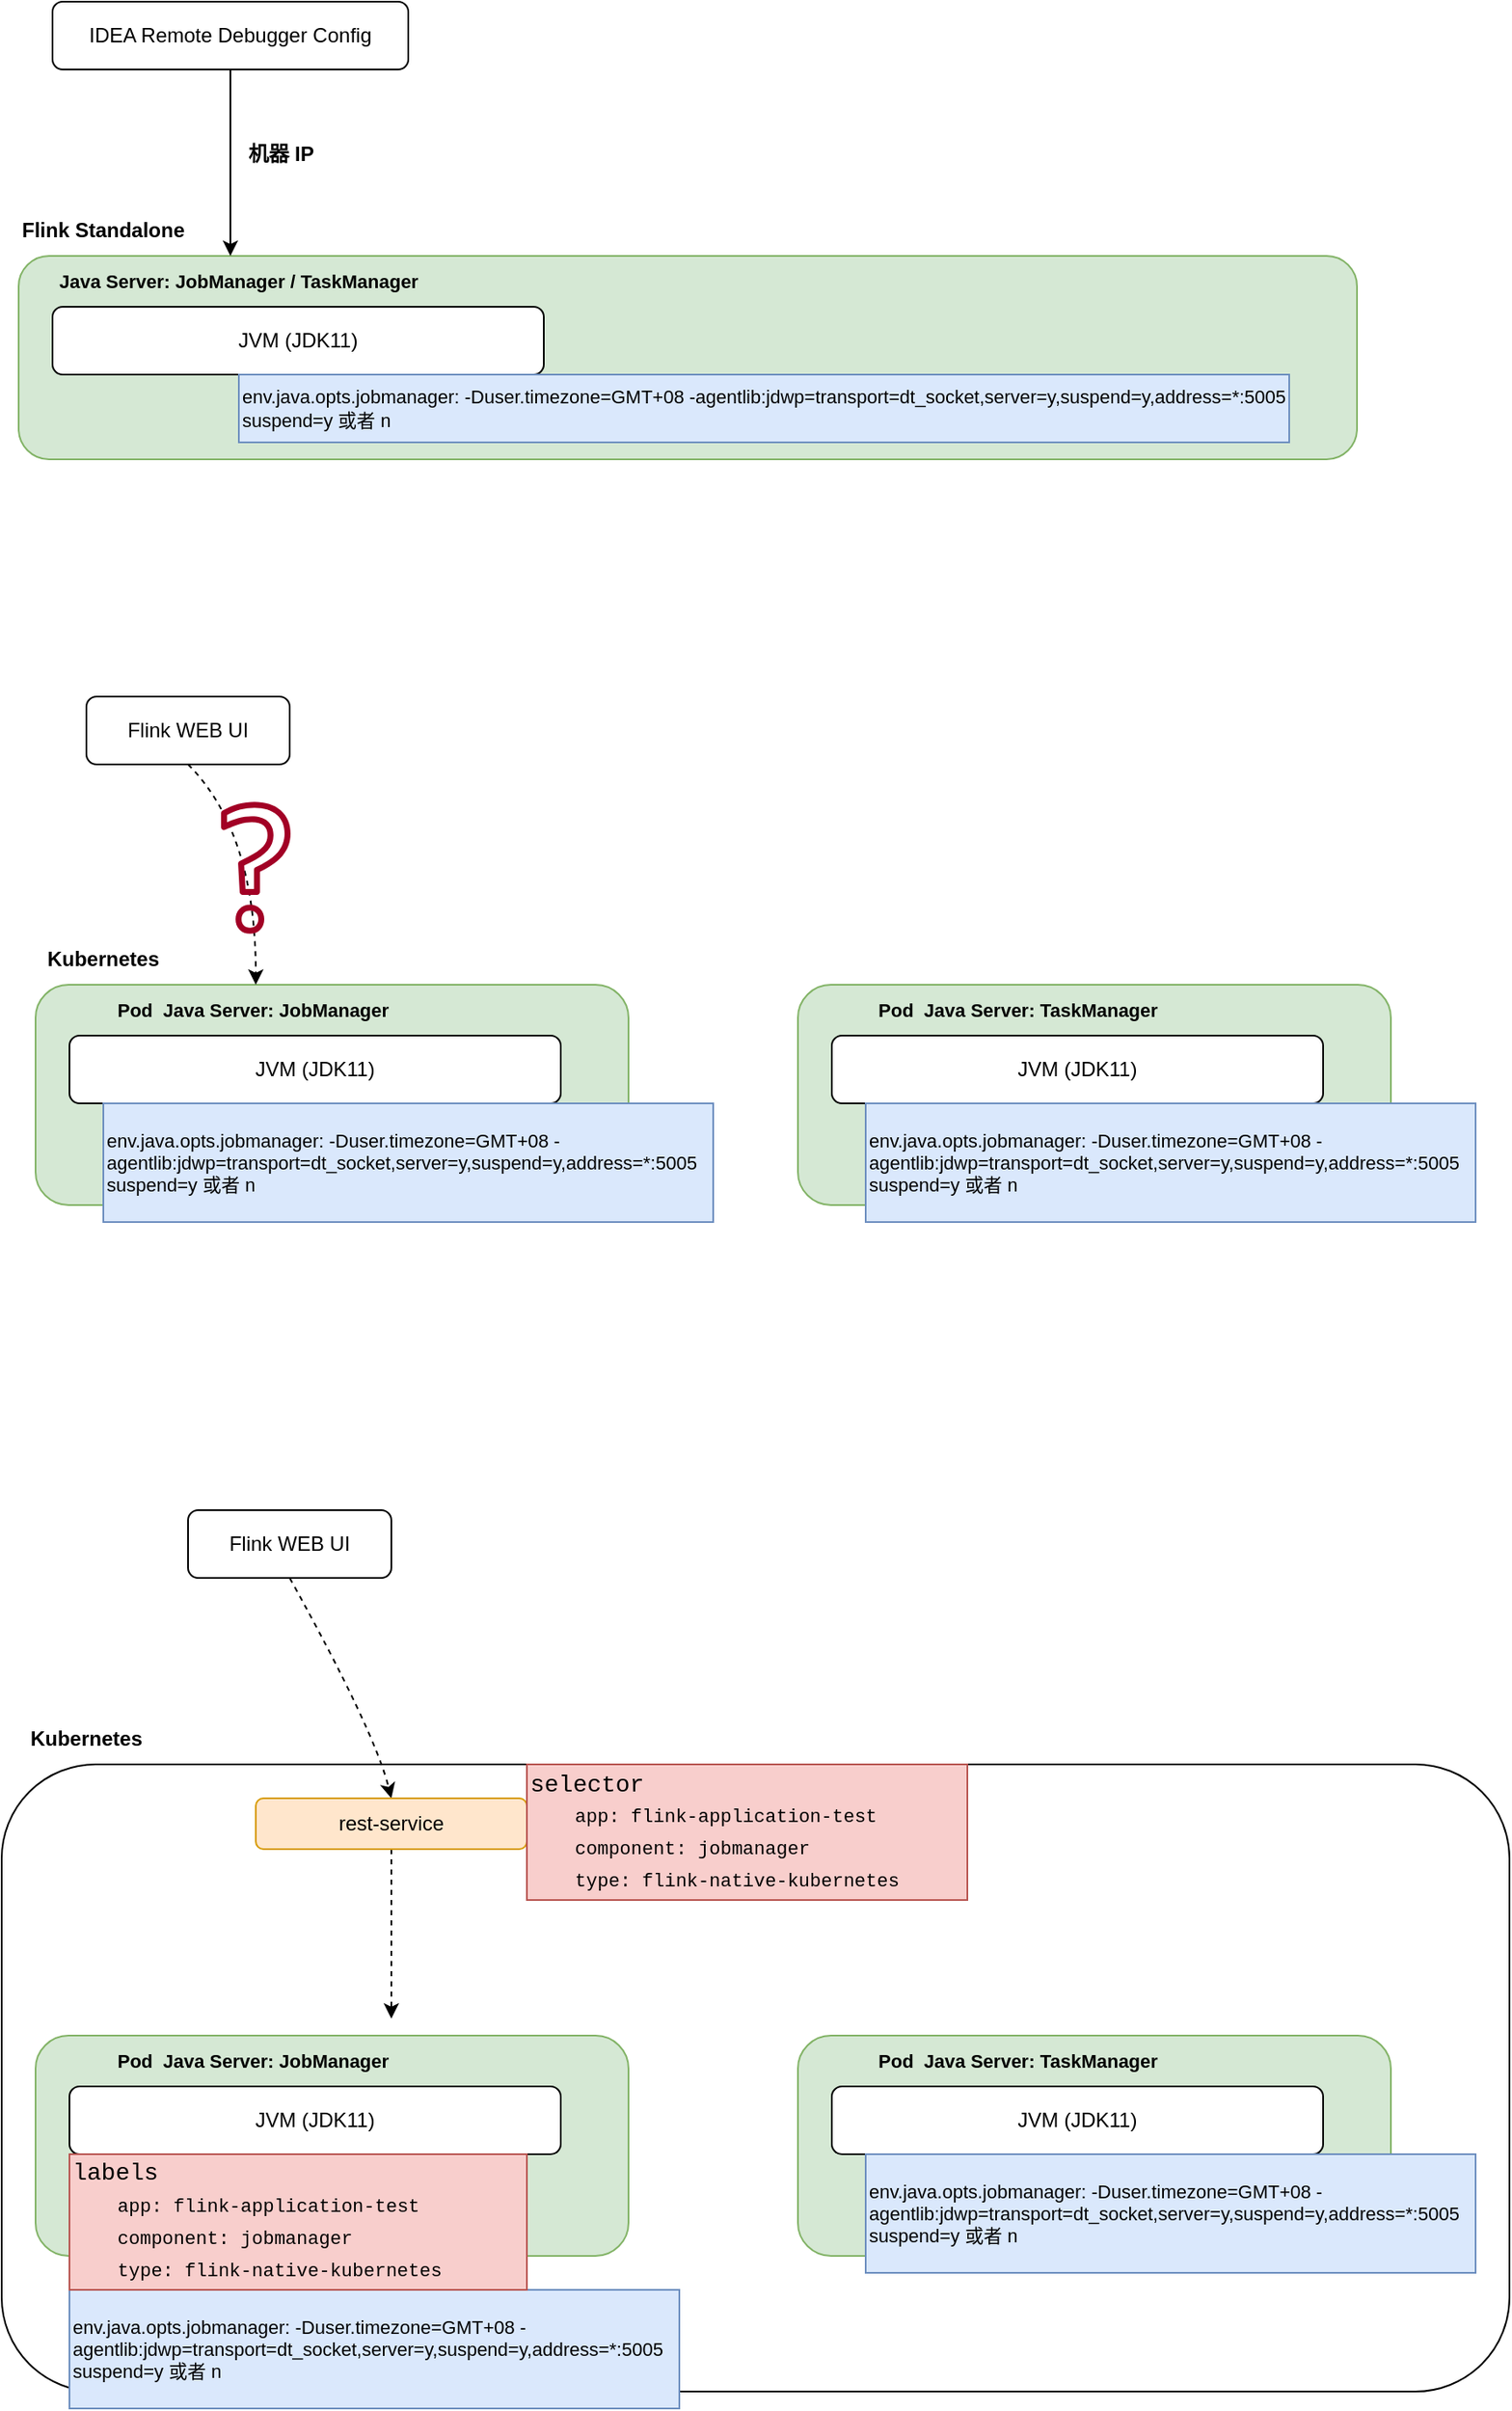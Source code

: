 <mxfile version="25.0.2">
  <diagram name="第 1 页" id="2tibv39SI-iQMo4GeGhA">
    <mxGraphModel dx="1834" dy="854" grid="1" gridSize="10" guides="1" tooltips="1" connect="1" arrows="1" fold="1" page="0" pageScale="1" pageWidth="827" pageHeight="1169" math="0" shadow="0">
      <root>
        <mxCell id="0" />
        <mxCell id="1" parent="0" />
        <mxCell id="dxhuILQCUcfVavFZVL47-47" value="" style="rounded=1;whiteSpace=wrap;html=1;fillColor=none;" vertex="1" parent="1">
          <mxGeometry x="-80" y="1150" width="890" height="370" as="geometry" />
        </mxCell>
        <mxCell id="dxhuILQCUcfVavFZVL47-6" value="" style="rounded=1;whiteSpace=wrap;html=1;fillColor=#d5e8d4;strokeColor=#82b366;" vertex="1" parent="1">
          <mxGeometry x="-70" y="260" width="790" height="120" as="geometry" />
        </mxCell>
        <mxCell id="dxhuILQCUcfVavFZVL47-5" style="edgeStyle=orthogonalEdgeStyle;rounded=0;orthogonalLoop=1;jettySize=auto;html=1;" edge="1" parent="1" source="dxhuILQCUcfVavFZVL47-1">
          <mxGeometry relative="1" as="geometry">
            <mxPoint x="55" y="260" as="targetPoint" />
          </mxGeometry>
        </mxCell>
        <mxCell id="dxhuILQCUcfVavFZVL47-1" value="IDEA Remote Debugger Config" style="rounded=1;whiteSpace=wrap;html=1;" vertex="1" parent="1">
          <mxGeometry x="-50" y="110" width="210" height="40" as="geometry" />
        </mxCell>
        <mxCell id="dxhuILQCUcfVavFZVL47-2" value="JVM (JDK11)" style="rounded=1;whiteSpace=wrap;html=1;" vertex="1" parent="1">
          <mxGeometry x="-50" y="290" width="290" height="40" as="geometry" />
        </mxCell>
        <mxCell id="dxhuILQCUcfVavFZVL47-3" value="Java Server: JobManager / TaskManager" style="text;html=1;align=center;verticalAlign=middle;whiteSpace=wrap;rounded=0;fontSize=11;fontStyle=1" vertex="1" parent="1">
          <mxGeometry x="-50" y="260" width="220" height="30" as="geometry" />
        </mxCell>
        <mxCell id="dxhuILQCUcfVavFZVL47-4" value="env.java.opts.jobmanager: -Duser.timezone=GMT+08 -agentlib:jdwp=transport=dt_socket,server=y,suspend=y,address=*:5005&lt;br&gt;&lt;div style=&quot;text-align: left;&quot;&gt;&lt;span style=&quot;text-align: center;&quot;&gt;suspend=y 或者 n&lt;/span&gt;&lt;/div&gt;" style="text;html=1;align=center;verticalAlign=middle;whiteSpace=wrap;rounded=0;fontSize=11;fillColor=#dae8fc;strokeColor=#6c8ebf;" vertex="1" parent="1">
          <mxGeometry x="60" y="330" width="620" height="40" as="geometry" />
        </mxCell>
        <mxCell id="dxhuILQCUcfVavFZVL47-7" value="Flink Standalone" style="text;html=1;align=center;verticalAlign=middle;whiteSpace=wrap;rounded=0;fontStyle=1" vertex="1" parent="1">
          <mxGeometry x="-70" y="230" width="100" height="30" as="geometry" />
        </mxCell>
        <mxCell id="dxhuILQCUcfVavFZVL47-8" value="机器 IP" style="text;html=1;align=center;verticalAlign=middle;whiteSpace=wrap;rounded=0;fontStyle=1" vertex="1" parent="1">
          <mxGeometry x="60" y="190" width="50" height="20" as="geometry" />
        </mxCell>
        <mxCell id="dxhuILQCUcfVavFZVL47-9" value="" style="rounded=1;whiteSpace=wrap;html=1;fillColor=#d5e8d4;strokeColor=#82b366;" vertex="1" parent="1">
          <mxGeometry x="-60" y="690" width="350" height="130" as="geometry" />
        </mxCell>
        <mxCell id="dxhuILQCUcfVavFZVL47-11" value="Flink WEB UI" style="rounded=1;whiteSpace=wrap;html=1;" vertex="1" parent="1">
          <mxGeometry x="-30" y="520" width="120" height="40" as="geometry" />
        </mxCell>
        <mxCell id="dxhuILQCUcfVavFZVL47-12" value="JVM (JDK11)" style="rounded=1;whiteSpace=wrap;html=1;" vertex="1" parent="1">
          <mxGeometry x="-40" y="720" width="290" height="40" as="geometry" />
        </mxCell>
        <mxCell id="dxhuILQCUcfVavFZVL47-13" value="Pod&amp;nbsp; Java Server: JobManager&amp;nbsp;" style="text;html=1;align=center;verticalAlign=middle;whiteSpace=wrap;rounded=0;fontSize=11;fontStyle=1" vertex="1" parent="1">
          <mxGeometry x="-40" y="690" width="220" height="30" as="geometry" />
        </mxCell>
        <mxCell id="dxhuILQCUcfVavFZVL47-14" value="env.java.opts.jobmanager: -Duser.timezone=GMT+08 -agentlib:jdwp=transport=dt_socket,server=y,suspend=y,address=*:5005&lt;br&gt;&lt;div style=&quot;&quot;&gt;&lt;span style=&quot;&quot;&gt;suspend=y 或者 n&lt;/span&gt;&lt;/div&gt;" style="text;html=1;align=left;verticalAlign=middle;whiteSpace=wrap;rounded=0;fontSize=11;fillColor=#dae8fc;strokeColor=#6c8ebf;" vertex="1" parent="1">
          <mxGeometry x="-20" y="760" width="360" height="70" as="geometry" />
        </mxCell>
        <mxCell id="dxhuILQCUcfVavFZVL47-15" value="Kubernetes" style="text;html=1;align=center;verticalAlign=middle;whiteSpace=wrap;rounded=0;fontStyle=1" vertex="1" parent="1">
          <mxGeometry x="-60" y="660" width="80" height="30" as="geometry" />
        </mxCell>
        <mxCell id="dxhuILQCUcfVavFZVL47-21" value="" style="rounded=1;whiteSpace=wrap;html=1;fillColor=#d5e8d4;strokeColor=#82b366;" vertex="1" parent="1">
          <mxGeometry x="390" y="690" width="350" height="130" as="geometry" />
        </mxCell>
        <mxCell id="dxhuILQCUcfVavFZVL47-22" value="JVM (JDK11)" style="rounded=1;whiteSpace=wrap;html=1;" vertex="1" parent="1">
          <mxGeometry x="410" y="720" width="290" height="40" as="geometry" />
        </mxCell>
        <mxCell id="dxhuILQCUcfVavFZVL47-23" value="Pod&amp;nbsp; Java Server: TaskManager" style="text;html=1;align=center;verticalAlign=middle;whiteSpace=wrap;rounded=0;fontSize=11;fontStyle=1" vertex="1" parent="1">
          <mxGeometry x="410" y="690" width="220" height="30" as="geometry" />
        </mxCell>
        <mxCell id="dxhuILQCUcfVavFZVL47-24" value="env.java.opts.jobmanager: -Duser.timezone=GMT+08 -agentlib:jdwp=transport=dt_socket,server=y,suspend=y,address=*:5005&lt;br&gt;&lt;div style=&quot;&quot;&gt;&lt;span style=&quot;&quot;&gt;suspend=y 或者 n&lt;/span&gt;&lt;/div&gt;" style="text;html=1;align=left;verticalAlign=middle;whiteSpace=wrap;rounded=0;fontSize=11;fillColor=#dae8fc;strokeColor=#6c8ebf;" vertex="1" parent="1">
          <mxGeometry x="430" y="760" width="360" height="70" as="geometry" />
        </mxCell>
        <mxCell id="dxhuILQCUcfVavFZVL47-26" value="" style="curved=1;endArrow=classic;html=1;rounded=0;exitX=0.5;exitY=1;exitDx=0;exitDy=0;entryX=0.5;entryY=0;entryDx=0;entryDy=0;dashed=1;" edge="1" parent="1" source="dxhuILQCUcfVavFZVL47-11" target="dxhuILQCUcfVavFZVL47-13">
          <mxGeometry width="50" height="50" relative="1" as="geometry">
            <mxPoint x="210" y="640" as="sourcePoint" />
            <mxPoint x="260" y="590" as="targetPoint" />
            <Array as="points">
              <mxPoint x="70" y="600" />
            </Array>
          </mxGeometry>
        </mxCell>
        <mxCell id="dxhuILQCUcfVavFZVL47-28" value="" style="sketch=0;outlineConnect=0;fillColor=#a20025;strokeColor=#6F0000;dashed=0;verticalLabelPosition=bottom;verticalAlign=top;align=center;html=1;fontSize=12;fontStyle=0;aspect=fixed;pointerEvents=1;shape=mxgraph.aws4.question;fontColor=#ffffff;" vertex="1" parent="1">
          <mxGeometry x="49.5" y="582" width="41" height="78" as="geometry" />
        </mxCell>
        <mxCell id="dxhuILQCUcfVavFZVL47-29" value="" style="rounded=1;whiteSpace=wrap;html=1;fillColor=#d5e8d4;strokeColor=#82b366;" vertex="1" parent="1">
          <mxGeometry x="-60" y="1310" width="350" height="130" as="geometry" />
        </mxCell>
        <mxCell id="dxhuILQCUcfVavFZVL47-30" value="Flink WEB UI" style="rounded=1;whiteSpace=wrap;html=1;" vertex="1" parent="1">
          <mxGeometry x="30" y="1000" width="120" height="40" as="geometry" />
        </mxCell>
        <mxCell id="dxhuILQCUcfVavFZVL47-31" value="JVM (JDK11)" style="rounded=1;whiteSpace=wrap;html=1;" vertex="1" parent="1">
          <mxGeometry x="-40" y="1340" width="290" height="40" as="geometry" />
        </mxCell>
        <mxCell id="dxhuILQCUcfVavFZVL47-32" value="Pod&amp;nbsp; Java Server: JobManager&amp;nbsp;" style="text;html=1;align=center;verticalAlign=middle;whiteSpace=wrap;rounded=0;fontSize=11;fontStyle=1" vertex="1" parent="1">
          <mxGeometry x="-40" y="1310" width="220" height="30" as="geometry" />
        </mxCell>
        <mxCell id="dxhuILQCUcfVavFZVL47-33" value="env.java.opts.jobmanager: -Duser.timezone=GMT+08 -agentlib:jdwp=transport=dt_socket,server=y,suspend=y,address=*:5005&lt;br&gt;&lt;div style=&quot;&quot;&gt;&lt;span style=&quot;&quot;&gt;suspend=y 或者 n&lt;/span&gt;&lt;/div&gt;" style="text;html=1;align=left;verticalAlign=middle;whiteSpace=wrap;rounded=0;fontSize=11;fillColor=#dae8fc;strokeColor=#6c8ebf;" vertex="1" parent="1">
          <mxGeometry x="-40" y="1460" width="360" height="70" as="geometry" />
        </mxCell>
        <mxCell id="dxhuILQCUcfVavFZVL47-34" value="Kubernetes" style="text;html=1;align=center;verticalAlign=middle;whiteSpace=wrap;rounded=0;fontStyle=1" vertex="1" parent="1">
          <mxGeometry x="-70" y="1120" width="80" height="30" as="geometry" />
        </mxCell>
        <mxCell id="dxhuILQCUcfVavFZVL47-35" value="" style="rounded=1;whiteSpace=wrap;html=1;fillColor=#d5e8d4;strokeColor=#82b366;" vertex="1" parent="1">
          <mxGeometry x="390" y="1310" width="350" height="130" as="geometry" />
        </mxCell>
        <mxCell id="dxhuILQCUcfVavFZVL47-36" value="JVM (JDK11)" style="rounded=1;whiteSpace=wrap;html=1;" vertex="1" parent="1">
          <mxGeometry x="410" y="1340" width="290" height="40" as="geometry" />
        </mxCell>
        <mxCell id="dxhuILQCUcfVavFZVL47-37" value="Pod&amp;nbsp; Java Server: TaskManager" style="text;html=1;align=center;verticalAlign=middle;whiteSpace=wrap;rounded=0;fontSize=11;fontStyle=1" vertex="1" parent="1">
          <mxGeometry x="410" y="1310" width="220" height="30" as="geometry" />
        </mxCell>
        <mxCell id="dxhuILQCUcfVavFZVL47-38" value="env.java.opts.jobmanager: -Duser.timezone=GMT+08 -agentlib:jdwp=transport=dt_socket,server=y,suspend=y,address=*:5005&lt;br&gt;&lt;div style=&quot;&quot;&gt;&lt;span style=&quot;&quot;&gt;suspend=y 或者 n&lt;/span&gt;&lt;/div&gt;" style="text;html=1;align=left;verticalAlign=middle;whiteSpace=wrap;rounded=0;fontSize=11;fillColor=#dae8fc;strokeColor=#6c8ebf;" vertex="1" parent="1">
          <mxGeometry x="430" y="1380" width="360" height="70" as="geometry" />
        </mxCell>
        <mxCell id="dxhuILQCUcfVavFZVL47-39" value="" style="curved=1;endArrow=classic;html=1;rounded=0;exitX=0.5;exitY=1;exitDx=0;exitDy=0;entryX=0.5;entryY=0;entryDx=0;entryDy=0;dashed=1;" edge="1" parent="1" source="dxhuILQCUcfVavFZVL47-30" target="dxhuILQCUcfVavFZVL47-41">
          <mxGeometry width="50" height="50" relative="1" as="geometry">
            <mxPoint x="210" y="1200" as="sourcePoint" />
            <mxPoint x="260" y="1150" as="targetPoint" />
            <Array as="points">
              <mxPoint x="140" y="1130" />
            </Array>
          </mxGeometry>
        </mxCell>
        <mxCell id="dxhuILQCUcfVavFZVL47-42" style="edgeStyle=orthogonalEdgeStyle;rounded=0;orthogonalLoop=1;jettySize=auto;html=1;dashed=1;" edge="1" parent="1" source="dxhuILQCUcfVavFZVL47-41">
          <mxGeometry relative="1" as="geometry">
            <mxPoint x="150" y="1300" as="targetPoint" />
          </mxGeometry>
        </mxCell>
        <mxCell id="dxhuILQCUcfVavFZVL47-41" value="rest-service" style="rounded=1;whiteSpace=wrap;html=1;fillColor=#ffe6cc;strokeColor=#d79b00;" vertex="1" parent="1">
          <mxGeometry x="70" y="1170" width="160" height="30" as="geometry" />
        </mxCell>
        <mxCell id="dxhuILQCUcfVavFZVL47-45" value="&lt;div style=&quot;font-family: Consolas, &amp;quot;Courier New&amp;quot;, monospace; line-height: 19px; white-space: pre;&quot;&gt;&lt;div&gt;&lt;font style=&quot;font-size: 14px;&quot;&gt;labels&lt;/font&gt;&lt;/div&gt;&lt;div&gt;&amp;nbsp; &amp;nbsp; &lt;span style=&quot;&quot;&gt;app&lt;/span&gt;: &lt;span style=&quot;&quot;&gt;flink-application-test&lt;/span&gt;&lt;/div&gt;&lt;div&gt;&amp;nbsp; &amp;nbsp; &lt;span style=&quot;&quot;&gt;component&lt;/span&gt;: &lt;span style=&quot;&quot;&gt;jobmanager&lt;/span&gt;&lt;/div&gt;&lt;div&gt;&amp;nbsp; &amp;nbsp; &lt;span style=&quot;&quot;&gt;type&lt;/span&gt;: &lt;span style=&quot;&quot;&gt;flink-native-kubernetes&lt;/span&gt;&lt;/div&gt;&lt;/div&gt;" style="text;html=1;align=left;verticalAlign=middle;whiteSpace=wrap;rounded=0;fontSize=11;labelBackgroundColor=none;fillColor=#f8cecc;strokeColor=#b85450;" vertex="1" parent="1">
          <mxGeometry x="-40" y="1380" width="270" height="80" as="geometry" />
        </mxCell>
        <mxCell id="dxhuILQCUcfVavFZVL47-46" value="&lt;div style=&quot;font-family: Consolas, &amp;quot;Courier New&amp;quot;, monospace; line-height: 19px; white-space: pre;&quot;&gt;&lt;div&gt;&lt;div style=&quot;font-size: 14px; line-height: 19px;&quot;&gt;&lt;span style=&quot;&quot;&gt;selector&lt;/span&gt;&lt;/div&gt;&lt;/div&gt;&lt;div&gt;&amp;nbsp; &amp;nbsp; &lt;span style=&quot;&quot;&gt;app&lt;/span&gt;: &lt;span style=&quot;&quot;&gt;flink-application-test&lt;/span&gt;&lt;/div&gt;&lt;div&gt;&amp;nbsp; &amp;nbsp; &lt;span style=&quot;&quot;&gt;component&lt;/span&gt;: &lt;span style=&quot;&quot;&gt;jobmanager&lt;/span&gt;&lt;/div&gt;&lt;div&gt;&amp;nbsp; &amp;nbsp; &lt;span style=&quot;&quot;&gt;type&lt;/span&gt;: &lt;span style=&quot;&quot;&gt;flink-native-kubernetes&lt;/span&gt;&lt;/div&gt;&lt;/div&gt;" style="text;html=1;align=left;verticalAlign=middle;whiteSpace=wrap;rounded=0;fontSize=11;labelBackgroundColor=none;fillColor=#f8cecc;strokeColor=#b85450;" vertex="1" parent="1">
          <mxGeometry x="230" y="1150" width="260" height="80" as="geometry" />
        </mxCell>
      </root>
    </mxGraphModel>
  </diagram>
</mxfile>
